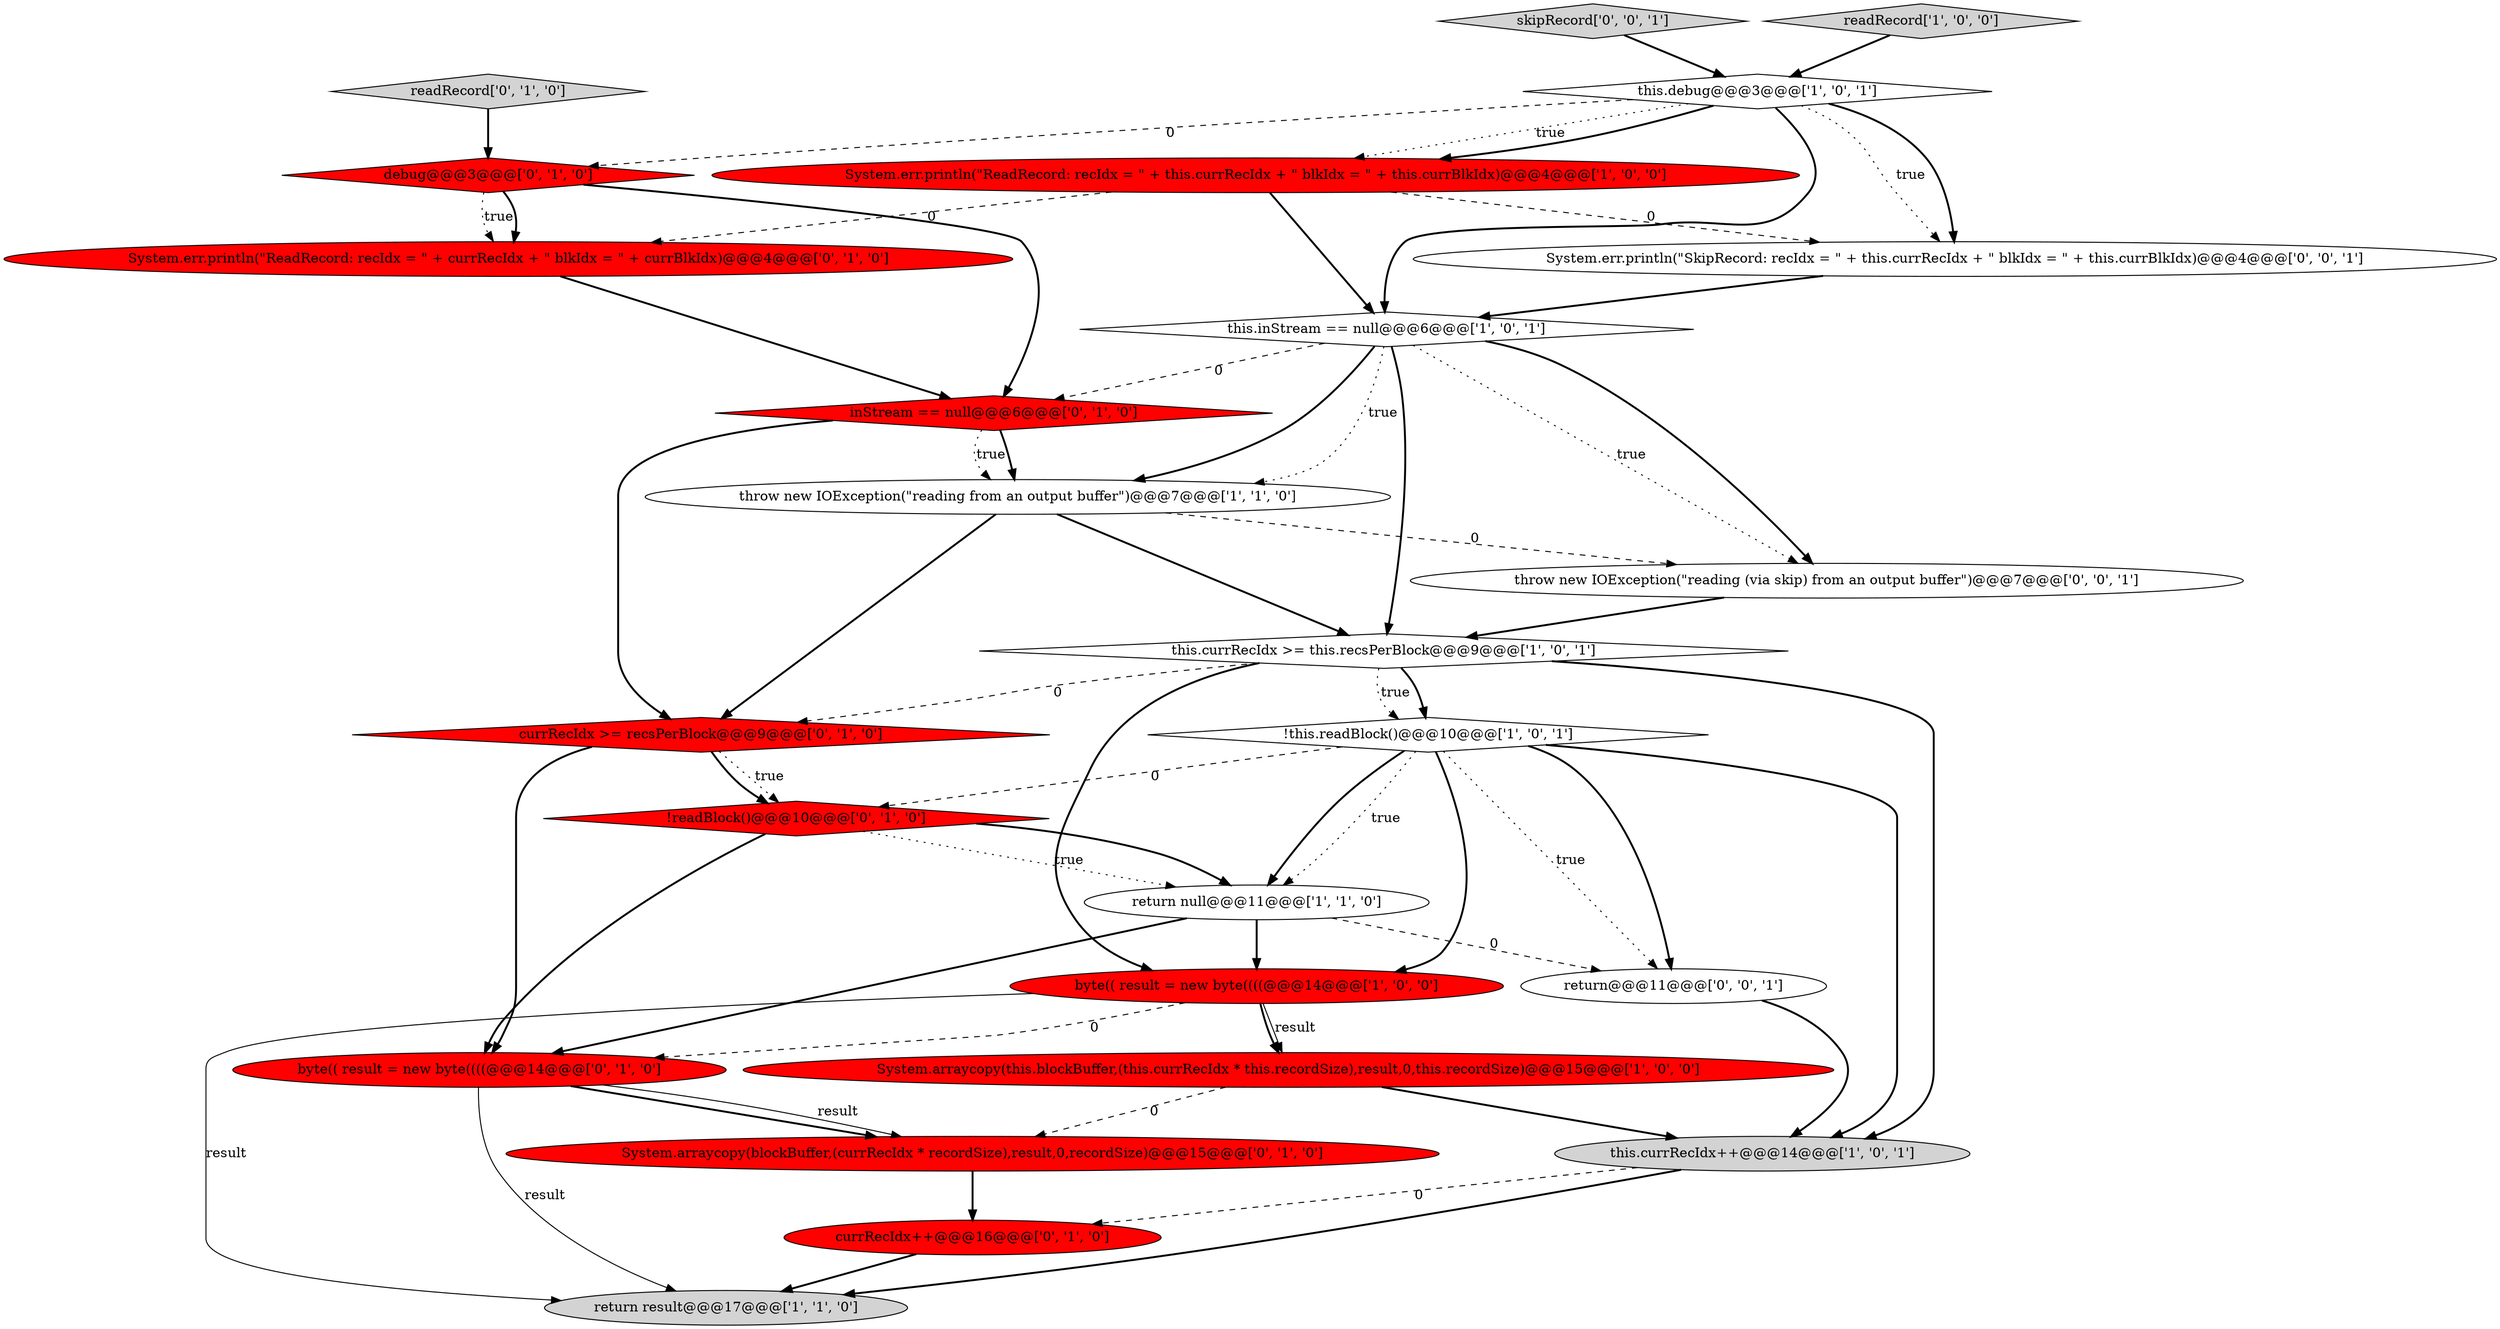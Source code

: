 digraph {
11 [style = filled, label = "return result@@@17@@@['1', '1', '0']", fillcolor = lightgray, shape = ellipse image = "AAA0AAABBB1BBB"];
16 [style = filled, label = "currRecIdx >= recsPerBlock@@@9@@@['0', '1', '0']", fillcolor = red, shape = diamond image = "AAA1AAABBB2BBB"];
6 [style = filled, label = "this.inStream == null@@@6@@@['1', '0', '1']", fillcolor = white, shape = diamond image = "AAA0AAABBB1BBB"];
22 [style = filled, label = "throw new IOException(\"reading (via skip) from an output buffer\")@@@7@@@['0', '0', '1']", fillcolor = white, shape = ellipse image = "AAA0AAABBB3BBB"];
7 [style = filled, label = "System.err.println(\"ReadRecord: recIdx = \" + this.currRecIdx + \" blkIdx = \" + this.currBlkIdx)@@@4@@@['1', '0', '0']", fillcolor = red, shape = ellipse image = "AAA1AAABBB1BBB"];
8 [style = filled, label = "throw new IOException(\"reading from an output buffer\")@@@7@@@['1', '1', '0']", fillcolor = white, shape = ellipse image = "AAA0AAABBB1BBB"];
9 [style = filled, label = "this.currRecIdx >= this.recsPerBlock@@@9@@@['1', '0', '1']", fillcolor = white, shape = diamond image = "AAA0AAABBB1BBB"];
2 [style = filled, label = "System.arraycopy(this.blockBuffer,(this.currRecIdx * this.recordSize),result,0,this.recordSize)@@@15@@@['1', '0', '0']", fillcolor = red, shape = ellipse image = "AAA1AAABBB1BBB"];
17 [style = filled, label = "System.arraycopy(blockBuffer,(currRecIdx * recordSize),result,0,recordSize)@@@15@@@['0', '1', '0']", fillcolor = red, shape = ellipse image = "AAA1AAABBB2BBB"];
20 [style = filled, label = "!readBlock()@@@10@@@['0', '1', '0']", fillcolor = red, shape = diamond image = "AAA1AAABBB2BBB"];
3 [style = filled, label = "this.debug@@@3@@@['1', '0', '1']", fillcolor = white, shape = diamond image = "AAA0AAABBB1BBB"];
12 [style = filled, label = "inStream == null@@@6@@@['0', '1', '0']", fillcolor = red, shape = diamond image = "AAA1AAABBB2BBB"];
18 [style = filled, label = "System.err.println(\"ReadRecord: recIdx = \" + currRecIdx + \" blkIdx = \" + currBlkIdx)@@@4@@@['0', '1', '0']", fillcolor = red, shape = ellipse image = "AAA1AAABBB2BBB"];
21 [style = filled, label = "System.err.println(\"SkipRecord: recIdx = \" + this.currRecIdx + \" blkIdx = \" + this.currBlkIdx)@@@4@@@['0', '0', '1']", fillcolor = white, shape = ellipse image = "AAA0AAABBB3BBB"];
1 [style = filled, label = "return null@@@11@@@['1', '1', '0']", fillcolor = white, shape = ellipse image = "AAA0AAABBB1BBB"];
5 [style = filled, label = "byte(( result = new byte((((@@@14@@@['1', '0', '0']", fillcolor = red, shape = ellipse image = "AAA1AAABBB1BBB"];
0 [style = filled, label = "this.currRecIdx++@@@14@@@['1', '0', '1']", fillcolor = lightgray, shape = ellipse image = "AAA0AAABBB1BBB"];
14 [style = filled, label = "currRecIdx++@@@16@@@['0', '1', '0']", fillcolor = red, shape = ellipse image = "AAA1AAABBB2BBB"];
13 [style = filled, label = "readRecord['0', '1', '0']", fillcolor = lightgray, shape = diamond image = "AAA0AAABBB2BBB"];
24 [style = filled, label = "return@@@11@@@['0', '0', '1']", fillcolor = white, shape = ellipse image = "AAA0AAABBB3BBB"];
19 [style = filled, label = "byte(( result = new byte((((@@@14@@@['0', '1', '0']", fillcolor = red, shape = ellipse image = "AAA1AAABBB2BBB"];
10 [style = filled, label = "!this.readBlock()@@@10@@@['1', '0', '1']", fillcolor = white, shape = diamond image = "AAA0AAABBB1BBB"];
23 [style = filled, label = "skipRecord['0', '0', '1']", fillcolor = lightgray, shape = diamond image = "AAA0AAABBB3BBB"];
4 [style = filled, label = "readRecord['1', '0', '0']", fillcolor = lightgray, shape = diamond image = "AAA0AAABBB1BBB"];
15 [style = filled, label = "debug@@@3@@@['0', '1', '0']", fillcolor = red, shape = diamond image = "AAA1AAABBB2BBB"];
1->5 [style = bold, label=""];
8->16 [style = bold, label=""];
4->3 [style = bold, label=""];
3->7 [style = dotted, label="true"];
9->16 [style = dashed, label="0"];
7->21 [style = dashed, label="0"];
9->0 [style = bold, label=""];
7->18 [style = dashed, label="0"];
21->6 [style = bold, label=""];
6->22 [style = bold, label=""];
12->8 [style = dotted, label="true"];
24->0 [style = bold, label=""];
10->24 [style = bold, label=""];
5->2 [style = solid, label="result"];
15->18 [style = dotted, label="true"];
22->9 [style = bold, label=""];
18->12 [style = bold, label=""];
0->11 [style = bold, label=""];
16->20 [style = dotted, label="true"];
3->6 [style = bold, label=""];
23->3 [style = bold, label=""];
12->16 [style = bold, label=""];
19->17 [style = bold, label=""];
6->22 [style = dotted, label="true"];
9->10 [style = bold, label=""];
20->1 [style = bold, label=""];
16->19 [style = bold, label=""];
2->17 [style = dashed, label="0"];
15->18 [style = bold, label=""];
19->11 [style = solid, label="result"];
6->12 [style = dashed, label="0"];
0->14 [style = dashed, label="0"];
8->22 [style = dashed, label="0"];
5->2 [style = bold, label=""];
2->0 [style = bold, label=""];
10->5 [style = bold, label=""];
20->1 [style = dotted, label="true"];
3->7 [style = bold, label=""];
17->14 [style = bold, label=""];
6->8 [style = dotted, label="true"];
3->21 [style = dotted, label="true"];
10->24 [style = dotted, label="true"];
12->8 [style = bold, label=""];
1->24 [style = dashed, label="0"];
10->0 [style = bold, label=""];
6->8 [style = bold, label=""];
7->6 [style = bold, label=""];
8->9 [style = bold, label=""];
9->5 [style = bold, label=""];
3->15 [style = dashed, label="0"];
3->21 [style = bold, label=""];
10->20 [style = dashed, label="0"];
15->12 [style = bold, label=""];
13->15 [style = bold, label=""];
10->1 [style = dotted, label="true"];
5->11 [style = solid, label="result"];
19->17 [style = solid, label="result"];
6->9 [style = bold, label=""];
1->19 [style = bold, label=""];
20->19 [style = bold, label=""];
10->1 [style = bold, label=""];
9->10 [style = dotted, label="true"];
16->20 [style = bold, label=""];
14->11 [style = bold, label=""];
5->19 [style = dashed, label="0"];
}
